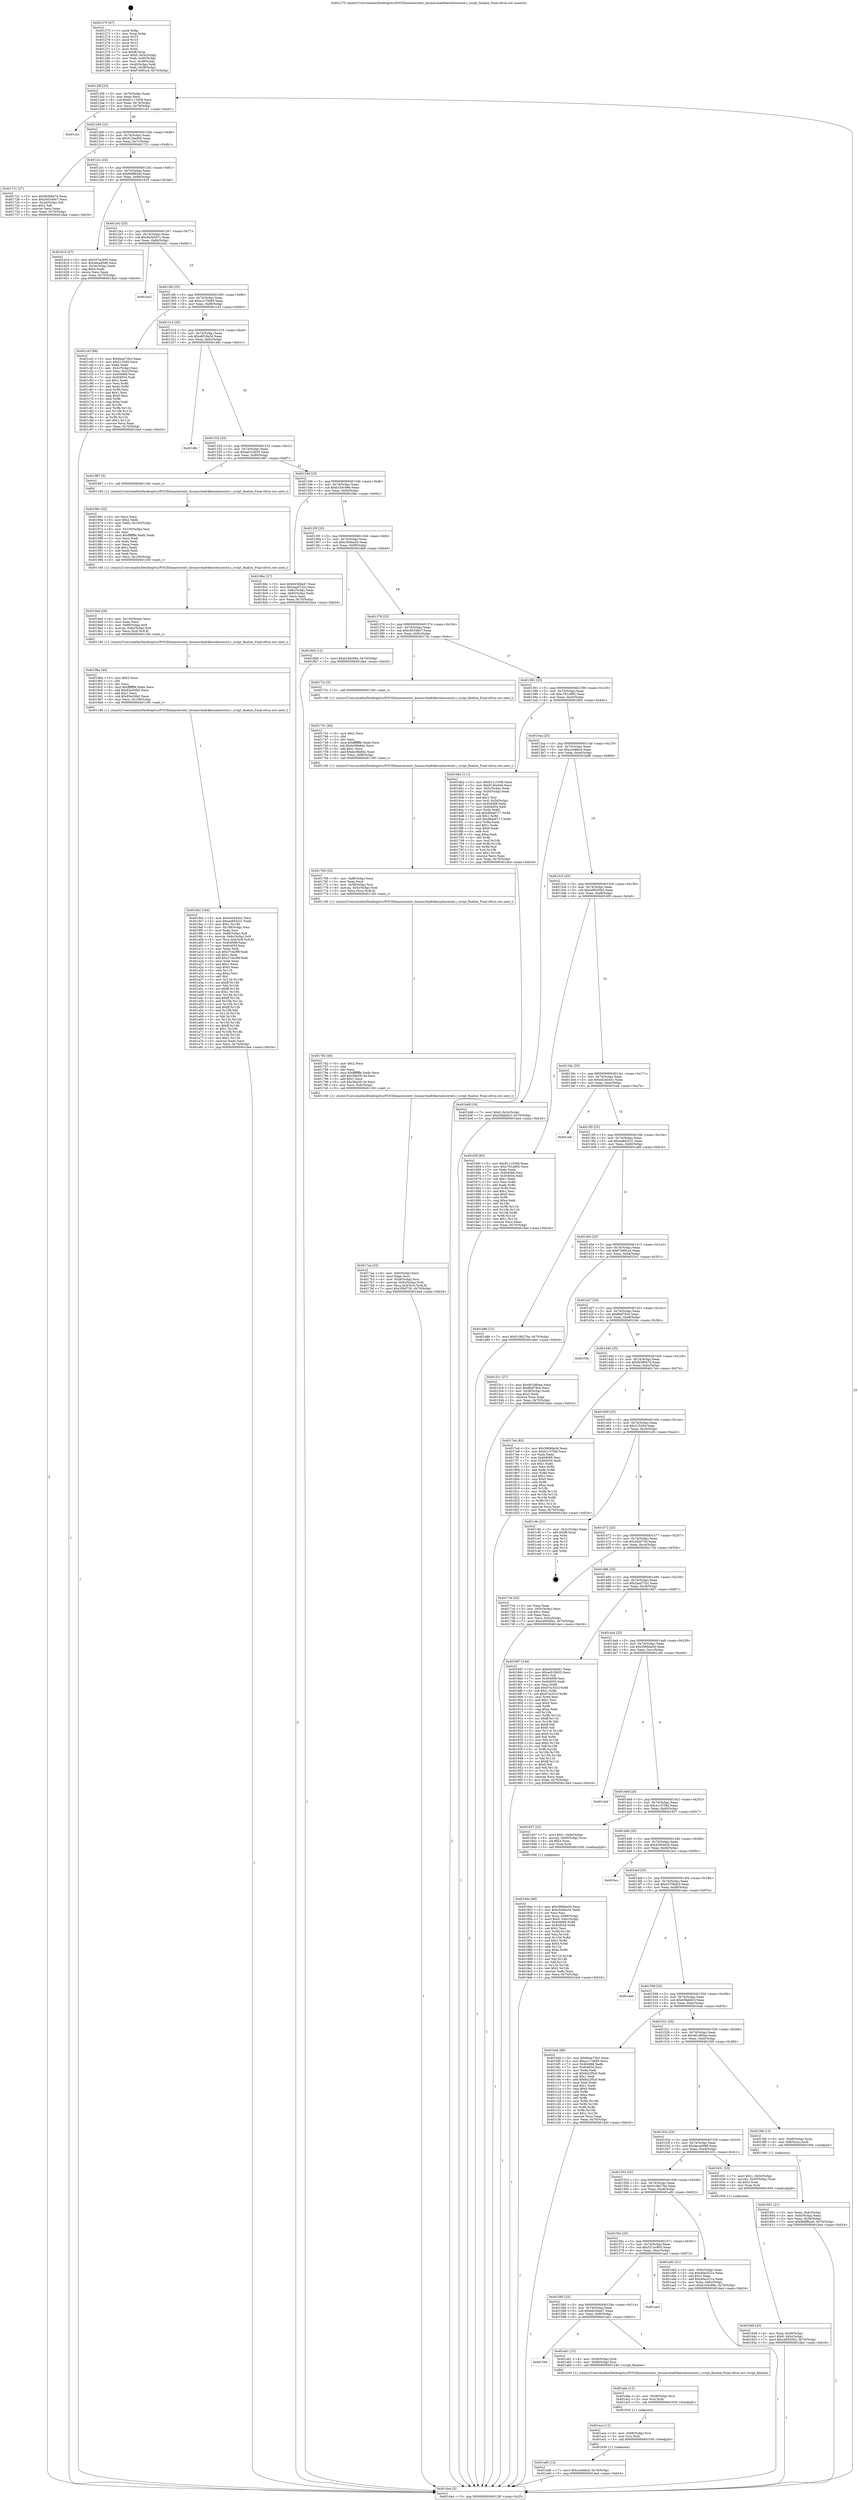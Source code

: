 digraph "0x401270" {
  label = "0x401270 (/mnt/c/Users/mathe/Desktop/tcc/POCII/binaries/extr_linuxarchia64kernelunwind.c_script_finalize_Final-ollvm.out::main(0))"
  labelloc = "t"
  node[shape=record]

  Entry [label="",width=0.3,height=0.3,shape=circle,fillcolor=black,style=filled]
  "0x40129f" [label="{
     0x40129f [23]\l
     | [instrs]\l
     &nbsp;&nbsp;0x40129f \<+3\>: mov -0x70(%rbp),%eax\l
     &nbsp;&nbsp;0x4012a2 \<+2\>: mov %eax,%ecx\l
     &nbsp;&nbsp;0x4012a4 \<+6\>: sub $0x81115308,%ecx\l
     &nbsp;&nbsp;0x4012aa \<+3\>: mov %eax,-0x74(%rbp)\l
     &nbsp;&nbsp;0x4012ad \<+3\>: mov %ecx,-0x78(%rbp)\l
     &nbsp;&nbsp;0x4012b0 \<+6\>: je 0000000000401cb1 \<main+0xa41\>\l
  }"]
  "0x401cb1" [label="{
     0x401cb1\l
  }", style=dashed]
  "0x4012b6" [label="{
     0x4012b6 [22]\l
     | [instrs]\l
     &nbsp;&nbsp;0x4012b6 \<+5\>: jmp 00000000004012bb \<main+0x4b\>\l
     &nbsp;&nbsp;0x4012bb \<+3\>: mov -0x74(%rbp),%eax\l
     &nbsp;&nbsp;0x4012be \<+5\>: sub $0x912be0e0,%eax\l
     &nbsp;&nbsp;0x4012c3 \<+3\>: mov %eax,-0x7c(%rbp)\l
     &nbsp;&nbsp;0x4012c6 \<+6\>: je 0000000000401721 \<main+0x4b1\>\l
  }"]
  Exit [label="",width=0.3,height=0.3,shape=circle,fillcolor=black,style=filled,peripheries=2]
  "0x401721" [label="{
     0x401721 [27]\l
     | [instrs]\l
     &nbsp;&nbsp;0x401721 \<+5\>: mov $0xfb39647d,%eax\l
     &nbsp;&nbsp;0x401726 \<+5\>: mov $0xc60346e7,%ecx\l
     &nbsp;&nbsp;0x40172b \<+3\>: mov -0x2d(%rbp),%dl\l
     &nbsp;&nbsp;0x40172e \<+3\>: test $0x1,%dl\l
     &nbsp;&nbsp;0x401731 \<+3\>: cmovne %ecx,%eax\l
     &nbsp;&nbsp;0x401734 \<+3\>: mov %eax,-0x70(%rbp)\l
     &nbsp;&nbsp;0x401737 \<+5\>: jmp 0000000000401da4 \<main+0xb34\>\l
  }"]
  "0x4012cc" [label="{
     0x4012cc [22]\l
     | [instrs]\l
     &nbsp;&nbsp;0x4012cc \<+5\>: jmp 00000000004012d1 \<main+0x61\>\l
     &nbsp;&nbsp;0x4012d1 \<+3\>: mov -0x74(%rbp),%eax\l
     &nbsp;&nbsp;0x4012d4 \<+5\>: sub $0x9b8f82a0,%eax\l
     &nbsp;&nbsp;0x4012d9 \<+3\>: mov %eax,-0x80(%rbp)\l
     &nbsp;&nbsp;0x4012dc \<+6\>: je 0000000000401616 \<main+0x3a6\>\l
  }"]
  "0x401ad6" [label="{
     0x401ad6 [12]\l
     | [instrs]\l
     &nbsp;&nbsp;0x401ad6 \<+7\>: movl $0xccd4facd,-0x70(%rbp)\l
     &nbsp;&nbsp;0x401add \<+5\>: jmp 0000000000401da4 \<main+0xb34\>\l
  }"]
  "0x401616" [label="{
     0x401616 [27]\l
     | [instrs]\l
     &nbsp;&nbsp;0x401616 \<+5\>: mov $0x557ac905,%eax\l
     &nbsp;&nbsp;0x40161b \<+5\>: mov $0x4eca4588,%ecx\l
     &nbsp;&nbsp;0x401620 \<+3\>: mov -0x34(%rbp),%edx\l
     &nbsp;&nbsp;0x401623 \<+3\>: cmp $0x0,%edx\l
     &nbsp;&nbsp;0x401626 \<+3\>: cmove %ecx,%eax\l
     &nbsp;&nbsp;0x401629 \<+3\>: mov %eax,-0x70(%rbp)\l
     &nbsp;&nbsp;0x40162c \<+5\>: jmp 0000000000401da4 \<main+0xb34\>\l
  }"]
  "0x4012e2" [label="{
     0x4012e2 [25]\l
     | [instrs]\l
     &nbsp;&nbsp;0x4012e2 \<+5\>: jmp 00000000004012e7 \<main+0x77\>\l
     &nbsp;&nbsp;0x4012e7 \<+3\>: mov -0x74(%rbp),%eax\l
     &nbsp;&nbsp;0x4012ea \<+5\>: sub $0x9e3d597c,%eax\l
     &nbsp;&nbsp;0x4012ef \<+6\>: mov %eax,-0x84(%rbp)\l
     &nbsp;&nbsp;0x4012f5 \<+6\>: je 0000000000401b41 \<main+0x8d1\>\l
  }"]
  "0x401aca" [label="{
     0x401aca [12]\l
     | [instrs]\l
     &nbsp;&nbsp;0x401aca \<+4\>: mov -0x68(%rbp),%rsi\l
     &nbsp;&nbsp;0x401ace \<+3\>: mov %rsi,%rdi\l
     &nbsp;&nbsp;0x401ad1 \<+5\>: call 0000000000401030 \<free@plt\>\l
     | [calls]\l
     &nbsp;&nbsp;0x401030 \{1\} (unknown)\l
  }"]
  "0x401b41" [label="{
     0x401b41\l
  }", style=dashed]
  "0x4012fb" [label="{
     0x4012fb [25]\l
     | [instrs]\l
     &nbsp;&nbsp;0x4012fb \<+5\>: jmp 0000000000401300 \<main+0x90\>\l
     &nbsp;&nbsp;0x401300 \<+3\>: mov -0x74(%rbp),%eax\l
     &nbsp;&nbsp;0x401303 \<+5\>: sub $0xa1c70b85,%eax\l
     &nbsp;&nbsp;0x401308 \<+6\>: mov %eax,-0x88(%rbp)\l
     &nbsp;&nbsp;0x40130e \<+6\>: je 0000000000401c43 \<main+0x9d3\>\l
  }"]
  "0x401abe" [label="{
     0x401abe [12]\l
     | [instrs]\l
     &nbsp;&nbsp;0x401abe \<+4\>: mov -0x58(%rbp),%rsi\l
     &nbsp;&nbsp;0x401ac2 \<+3\>: mov %rsi,%rdi\l
     &nbsp;&nbsp;0x401ac5 \<+5\>: call 0000000000401030 \<free@plt\>\l
     | [calls]\l
     &nbsp;&nbsp;0x401030 \{1\} (unknown)\l
  }"]
  "0x401c43" [label="{
     0x401c43 [89]\l
     | [instrs]\l
     &nbsp;&nbsp;0x401c43 \<+5\>: mov $0x6eee73b3,%eax\l
     &nbsp;&nbsp;0x401c48 \<+5\>: mov $0x21520d,%ecx\l
     &nbsp;&nbsp;0x401c4d \<+2\>: xor %edx,%edx\l
     &nbsp;&nbsp;0x401c4f \<+3\>: mov -0x3c(%rbp),%esi\l
     &nbsp;&nbsp;0x401c52 \<+3\>: mov %esi,-0x2c(%rbp)\l
     &nbsp;&nbsp;0x401c55 \<+7\>: mov 0x404068,%esi\l
     &nbsp;&nbsp;0x401c5c \<+7\>: mov 0x404054,%edi\l
     &nbsp;&nbsp;0x401c63 \<+3\>: sub $0x1,%edx\l
     &nbsp;&nbsp;0x401c66 \<+3\>: mov %esi,%r8d\l
     &nbsp;&nbsp;0x401c69 \<+3\>: add %edx,%r8d\l
     &nbsp;&nbsp;0x401c6c \<+4\>: imul %r8d,%esi\l
     &nbsp;&nbsp;0x401c70 \<+3\>: and $0x1,%esi\l
     &nbsp;&nbsp;0x401c73 \<+3\>: cmp $0x0,%esi\l
     &nbsp;&nbsp;0x401c76 \<+4\>: sete %r9b\l
     &nbsp;&nbsp;0x401c7a \<+3\>: cmp $0xa,%edi\l
     &nbsp;&nbsp;0x401c7d \<+4\>: setl %r10b\l
     &nbsp;&nbsp;0x401c81 \<+3\>: mov %r9b,%r11b\l
     &nbsp;&nbsp;0x401c84 \<+3\>: and %r10b,%r11b\l
     &nbsp;&nbsp;0x401c87 \<+3\>: xor %r10b,%r9b\l
     &nbsp;&nbsp;0x401c8a \<+3\>: or %r9b,%r11b\l
     &nbsp;&nbsp;0x401c8d \<+4\>: test $0x1,%r11b\l
     &nbsp;&nbsp;0x401c91 \<+3\>: cmovne %ecx,%eax\l
     &nbsp;&nbsp;0x401c94 \<+3\>: mov %eax,-0x70(%rbp)\l
     &nbsp;&nbsp;0x401c97 \<+5\>: jmp 0000000000401da4 \<main+0xb34\>\l
  }"]
  "0x401314" [label="{
     0x401314 [25]\l
     | [instrs]\l
     &nbsp;&nbsp;0x401314 \<+5\>: jmp 0000000000401319 \<main+0xa9\>\l
     &nbsp;&nbsp;0x401319 \<+3\>: mov -0x74(%rbp),%eax\l
     &nbsp;&nbsp;0x40131c \<+5\>: sub $0xa9f18a3d,%eax\l
     &nbsp;&nbsp;0x401321 \<+6\>: mov %eax,-0x8c(%rbp)\l
     &nbsp;&nbsp;0x401327 \<+6\>: je 0000000000401d8c \<main+0xb1c\>\l
  }"]
  "0x40159e" [label="{
     0x40159e\l
  }", style=dashed]
  "0x401d8c" [label="{
     0x401d8c\l
  }", style=dashed]
  "0x40132d" [label="{
     0x40132d [25]\l
     | [instrs]\l
     &nbsp;&nbsp;0x40132d \<+5\>: jmp 0000000000401332 \<main+0xc2\>\l
     &nbsp;&nbsp;0x401332 \<+3\>: mov -0x74(%rbp),%eax\l
     &nbsp;&nbsp;0x401335 \<+5\>: sub $0xae510b55,%eax\l
     &nbsp;&nbsp;0x40133a \<+6\>: mov %eax,-0x90(%rbp)\l
     &nbsp;&nbsp;0x401340 \<+6\>: je 0000000000401967 \<main+0x6f7\>\l
  }"]
  "0x401ab1" [label="{
     0x401ab1 [13]\l
     | [instrs]\l
     &nbsp;&nbsp;0x401ab1 \<+4\>: mov -0x58(%rbp),%rdi\l
     &nbsp;&nbsp;0x401ab5 \<+4\>: mov -0x68(%rbp),%rsi\l
     &nbsp;&nbsp;0x401ab9 \<+5\>: call 0000000000401240 \<script_finalize\>\l
     | [calls]\l
     &nbsp;&nbsp;0x401240 \{1\} (/mnt/c/Users/mathe/Desktop/tcc/POCII/binaries/extr_linuxarchia64kernelunwind.c_script_finalize_Final-ollvm.out::script_finalize)\l
  }"]
  "0x401967" [label="{
     0x401967 [5]\l
     | [instrs]\l
     &nbsp;&nbsp;0x401967 \<+5\>: call 0000000000401160 \<next_i\>\l
     | [calls]\l
     &nbsp;&nbsp;0x401160 \{1\} (/mnt/c/Users/mathe/Desktop/tcc/POCII/binaries/extr_linuxarchia64kernelunwind.c_script_finalize_Final-ollvm.out::next_i)\l
  }"]
  "0x401346" [label="{
     0x401346 [25]\l
     | [instrs]\l
     &nbsp;&nbsp;0x401346 \<+5\>: jmp 000000000040134b \<main+0xdb\>\l
     &nbsp;&nbsp;0x40134b \<+3\>: mov -0x74(%rbp),%eax\l
     &nbsp;&nbsp;0x40134e \<+5\>: sub $0xb1b4c99e,%eax\l
     &nbsp;&nbsp;0x401353 \<+6\>: mov %eax,-0x94(%rbp)\l
     &nbsp;&nbsp;0x401359 \<+6\>: je 00000000004018bc \<main+0x64c\>\l
  }"]
  "0x401585" [label="{
     0x401585 [25]\l
     | [instrs]\l
     &nbsp;&nbsp;0x401585 \<+5\>: jmp 000000000040158a \<main+0x31a\>\l
     &nbsp;&nbsp;0x40158a \<+3\>: mov -0x74(%rbp),%eax\l
     &nbsp;&nbsp;0x40158d \<+5\>: sub $0x6d30da47,%eax\l
     &nbsp;&nbsp;0x401592 \<+6\>: mov %eax,-0xf0(%rbp)\l
     &nbsp;&nbsp;0x401598 \<+6\>: je 0000000000401ab1 \<main+0x841\>\l
  }"]
  "0x4018bc" [label="{
     0x4018bc [27]\l
     | [instrs]\l
     &nbsp;&nbsp;0x4018bc \<+5\>: mov $0x6d30da47,%eax\l
     &nbsp;&nbsp;0x4018c1 \<+5\>: mov $0x2aad732c,%ecx\l
     &nbsp;&nbsp;0x4018c6 \<+3\>: mov -0x6c(%rbp),%edx\l
     &nbsp;&nbsp;0x4018c9 \<+3\>: cmp -0x60(%rbp),%edx\l
     &nbsp;&nbsp;0x4018cc \<+3\>: cmovl %ecx,%eax\l
     &nbsp;&nbsp;0x4018cf \<+3\>: mov %eax,-0x70(%rbp)\l
     &nbsp;&nbsp;0x4018d2 \<+5\>: jmp 0000000000401da4 \<main+0xb34\>\l
  }"]
  "0x40135f" [label="{
     0x40135f [25]\l
     | [instrs]\l
     &nbsp;&nbsp;0x40135f \<+5\>: jmp 0000000000401364 \<main+0xf4\>\l
     &nbsp;&nbsp;0x401364 \<+3\>: mov -0x74(%rbp),%eax\l
     &nbsp;&nbsp;0x401367 \<+5\>: sub $0xc50dea34,%eax\l
     &nbsp;&nbsp;0x40136c \<+6\>: mov %eax,-0x98(%rbp)\l
     &nbsp;&nbsp;0x401372 \<+6\>: je 00000000004018b0 \<main+0x640\>\l
  }"]
  "0x401ae2" [label="{
     0x401ae2\l
  }", style=dashed]
  "0x4018b0" [label="{
     0x4018b0 [12]\l
     | [instrs]\l
     &nbsp;&nbsp;0x4018b0 \<+7\>: movl $0xb1b4c99e,-0x70(%rbp)\l
     &nbsp;&nbsp;0x4018b7 \<+5\>: jmp 0000000000401da4 \<main+0xb34\>\l
  }"]
  "0x401378" [label="{
     0x401378 [25]\l
     | [instrs]\l
     &nbsp;&nbsp;0x401378 \<+5\>: jmp 000000000040137d \<main+0x10d\>\l
     &nbsp;&nbsp;0x40137d \<+3\>: mov -0x74(%rbp),%eax\l
     &nbsp;&nbsp;0x401380 \<+5\>: sub $0xc60346e7,%eax\l
     &nbsp;&nbsp;0x401385 \<+6\>: mov %eax,-0x9c(%rbp)\l
     &nbsp;&nbsp;0x40138b \<+6\>: je 000000000040173c \<main+0x4cc\>\l
  }"]
  "0x40156c" [label="{
     0x40156c [25]\l
     | [instrs]\l
     &nbsp;&nbsp;0x40156c \<+5\>: jmp 0000000000401571 \<main+0x301\>\l
     &nbsp;&nbsp;0x401571 \<+3\>: mov -0x74(%rbp),%eax\l
     &nbsp;&nbsp;0x401574 \<+5\>: sub $0x557ac905,%eax\l
     &nbsp;&nbsp;0x401579 \<+6\>: mov %eax,-0xec(%rbp)\l
     &nbsp;&nbsp;0x40157f \<+6\>: je 0000000000401ae2 \<main+0x872\>\l
  }"]
  "0x40173c" [label="{
     0x40173c [5]\l
     | [instrs]\l
     &nbsp;&nbsp;0x40173c \<+5\>: call 0000000000401160 \<next_i\>\l
     | [calls]\l
     &nbsp;&nbsp;0x401160 \{1\} (/mnt/c/Users/mathe/Desktop/tcc/POCII/binaries/extr_linuxarchia64kernelunwind.c_script_finalize_Final-ollvm.out::next_i)\l
  }"]
  "0x401391" [label="{
     0x401391 [25]\l
     | [instrs]\l
     &nbsp;&nbsp;0x401391 \<+5\>: jmp 0000000000401396 \<main+0x126\>\l
     &nbsp;&nbsp;0x401396 \<+3\>: mov -0x74(%rbp),%eax\l
     &nbsp;&nbsp;0x401399 \<+5\>: sub $0xc761a892,%eax\l
     &nbsp;&nbsp;0x40139e \<+6\>: mov %eax,-0xa0(%rbp)\l
     &nbsp;&nbsp;0x4013a4 \<+6\>: je 00000000004016b2 \<main+0x442\>\l
  }"]
  "0x401a92" [label="{
     0x401a92 [31]\l
     | [instrs]\l
     &nbsp;&nbsp;0x401a92 \<+3\>: mov -0x6c(%rbp),%eax\l
     &nbsp;&nbsp;0x401a95 \<+5\>: sub $0x40ac521e,%eax\l
     &nbsp;&nbsp;0x401a9a \<+3\>: add $0x1,%eax\l
     &nbsp;&nbsp;0x401a9d \<+5\>: add $0x40ac521e,%eax\l
     &nbsp;&nbsp;0x401aa2 \<+3\>: mov %eax,-0x6c(%rbp)\l
     &nbsp;&nbsp;0x401aa5 \<+7\>: movl $0xb1b4c99e,-0x70(%rbp)\l
     &nbsp;&nbsp;0x401aac \<+5\>: jmp 0000000000401da4 \<main+0xb34\>\l
  }"]
  "0x4016b2" [label="{
     0x4016b2 [111]\l
     | [instrs]\l
     &nbsp;&nbsp;0x4016b2 \<+5\>: mov $0x81115308,%eax\l
     &nbsp;&nbsp;0x4016b7 \<+5\>: mov $0x912be0e0,%ecx\l
     &nbsp;&nbsp;0x4016bc \<+3\>: mov -0x5c(%rbp),%edx\l
     &nbsp;&nbsp;0x4016bf \<+3\>: cmp -0x50(%rbp),%edx\l
     &nbsp;&nbsp;0x4016c2 \<+4\>: setl %sil\l
     &nbsp;&nbsp;0x4016c6 \<+4\>: and $0x1,%sil\l
     &nbsp;&nbsp;0x4016ca \<+4\>: mov %sil,-0x2d(%rbp)\l
     &nbsp;&nbsp;0x4016ce \<+7\>: mov 0x404068,%edx\l
     &nbsp;&nbsp;0x4016d5 \<+7\>: mov 0x404054,%edi\l
     &nbsp;&nbsp;0x4016dc \<+3\>: mov %edx,%r8d\l
     &nbsp;&nbsp;0x4016df \<+7\>: sub $0xd84e6717,%r8d\l
     &nbsp;&nbsp;0x4016e6 \<+4\>: sub $0x1,%r8d\l
     &nbsp;&nbsp;0x4016ea \<+7\>: add $0xd84e6717,%r8d\l
     &nbsp;&nbsp;0x4016f1 \<+4\>: imul %r8d,%edx\l
     &nbsp;&nbsp;0x4016f5 \<+3\>: and $0x1,%edx\l
     &nbsp;&nbsp;0x4016f8 \<+3\>: cmp $0x0,%edx\l
     &nbsp;&nbsp;0x4016fb \<+4\>: sete %sil\l
     &nbsp;&nbsp;0x4016ff \<+3\>: cmp $0xa,%edi\l
     &nbsp;&nbsp;0x401702 \<+4\>: setl %r9b\l
     &nbsp;&nbsp;0x401706 \<+3\>: mov %sil,%r10b\l
     &nbsp;&nbsp;0x401709 \<+3\>: and %r9b,%r10b\l
     &nbsp;&nbsp;0x40170c \<+3\>: xor %r9b,%sil\l
     &nbsp;&nbsp;0x40170f \<+3\>: or %sil,%r10b\l
     &nbsp;&nbsp;0x401712 \<+4\>: test $0x1,%r10b\l
     &nbsp;&nbsp;0x401716 \<+3\>: cmovne %ecx,%eax\l
     &nbsp;&nbsp;0x401719 \<+3\>: mov %eax,-0x70(%rbp)\l
     &nbsp;&nbsp;0x40171c \<+5\>: jmp 0000000000401da4 \<main+0xb34\>\l
  }"]
  "0x4013aa" [label="{
     0x4013aa [25]\l
     | [instrs]\l
     &nbsp;&nbsp;0x4013aa \<+5\>: jmp 00000000004013af \<main+0x13f\>\l
     &nbsp;&nbsp;0x4013af \<+3\>: mov -0x74(%rbp),%eax\l
     &nbsp;&nbsp;0x4013b2 \<+5\>: sub $0xccd4facd,%eax\l
     &nbsp;&nbsp;0x4013b7 \<+6\>: mov %eax,-0xa4(%rbp)\l
     &nbsp;&nbsp;0x4013bd \<+6\>: je 0000000000401bd8 \<main+0x968\>\l
  }"]
  "0x4019e2" [label="{
     0x4019e2 [164]\l
     | [instrs]\l
     &nbsp;&nbsp;0x4019e2 \<+5\>: mov $0xe4244441,%ecx\l
     &nbsp;&nbsp;0x4019e7 \<+5\>: mov $0xee843231,%edx\l
     &nbsp;&nbsp;0x4019ec \<+3\>: mov $0x1,%r10b\l
     &nbsp;&nbsp;0x4019ef \<+6\>: mov -0x108(%rbp),%esi\l
     &nbsp;&nbsp;0x4019f5 \<+3\>: imul %eax,%esi\l
     &nbsp;&nbsp;0x4019f8 \<+4\>: mov -0x68(%rbp),%r8\l
     &nbsp;&nbsp;0x4019fc \<+4\>: movslq -0x6c(%rbp),%r9\l
     &nbsp;&nbsp;0x401a00 \<+5\>: mov %esi,0x4(%r8,%r9,8)\l
     &nbsp;&nbsp;0x401a05 \<+7\>: mov 0x404068,%eax\l
     &nbsp;&nbsp;0x401a0c \<+7\>: mov 0x404054,%esi\l
     &nbsp;&nbsp;0x401a13 \<+2\>: mov %eax,%edi\l
     &nbsp;&nbsp;0x401a15 \<+6\>: sub $0x37cbcf9f,%edi\l
     &nbsp;&nbsp;0x401a1b \<+3\>: sub $0x1,%edi\l
     &nbsp;&nbsp;0x401a1e \<+6\>: add $0x37cbcf9f,%edi\l
     &nbsp;&nbsp;0x401a24 \<+3\>: imul %edi,%eax\l
     &nbsp;&nbsp;0x401a27 \<+3\>: and $0x1,%eax\l
     &nbsp;&nbsp;0x401a2a \<+3\>: cmp $0x0,%eax\l
     &nbsp;&nbsp;0x401a2d \<+4\>: sete %r11b\l
     &nbsp;&nbsp;0x401a31 \<+3\>: cmp $0xa,%esi\l
     &nbsp;&nbsp;0x401a34 \<+3\>: setl %bl\l
     &nbsp;&nbsp;0x401a37 \<+3\>: mov %r11b,%r14b\l
     &nbsp;&nbsp;0x401a3a \<+4\>: xor $0xff,%r14b\l
     &nbsp;&nbsp;0x401a3e \<+3\>: mov %bl,%r15b\l
     &nbsp;&nbsp;0x401a41 \<+4\>: xor $0xff,%r15b\l
     &nbsp;&nbsp;0x401a45 \<+4\>: xor $0x1,%r10b\l
     &nbsp;&nbsp;0x401a49 \<+3\>: mov %r14b,%r12b\l
     &nbsp;&nbsp;0x401a4c \<+4\>: and $0xff,%r12b\l
     &nbsp;&nbsp;0x401a50 \<+3\>: and %r10b,%r11b\l
     &nbsp;&nbsp;0x401a53 \<+3\>: mov %r15b,%r13b\l
     &nbsp;&nbsp;0x401a56 \<+4\>: and $0xff,%r13b\l
     &nbsp;&nbsp;0x401a5a \<+3\>: and %r10b,%bl\l
     &nbsp;&nbsp;0x401a5d \<+3\>: or %r11b,%r12b\l
     &nbsp;&nbsp;0x401a60 \<+3\>: or %bl,%r13b\l
     &nbsp;&nbsp;0x401a63 \<+3\>: xor %r13b,%r12b\l
     &nbsp;&nbsp;0x401a66 \<+3\>: or %r15b,%r14b\l
     &nbsp;&nbsp;0x401a69 \<+4\>: xor $0xff,%r14b\l
     &nbsp;&nbsp;0x401a6d \<+4\>: or $0x1,%r10b\l
     &nbsp;&nbsp;0x401a71 \<+3\>: and %r10b,%r14b\l
     &nbsp;&nbsp;0x401a74 \<+3\>: or %r14b,%r12b\l
     &nbsp;&nbsp;0x401a77 \<+4\>: test $0x1,%r12b\l
     &nbsp;&nbsp;0x401a7b \<+3\>: cmovne %edx,%ecx\l
     &nbsp;&nbsp;0x401a7e \<+3\>: mov %ecx,-0x70(%rbp)\l
     &nbsp;&nbsp;0x401a81 \<+5\>: jmp 0000000000401da4 \<main+0xb34\>\l
  }"]
  "0x401bd8" [label="{
     0x401bd8 [19]\l
     | [instrs]\l
     &nbsp;&nbsp;0x401bd8 \<+7\>: movl $0x0,-0x3c(%rbp)\l
     &nbsp;&nbsp;0x401bdf \<+7\>: movl $0x45fab923,-0x70(%rbp)\l
     &nbsp;&nbsp;0x401be6 \<+5\>: jmp 0000000000401da4 \<main+0xb34\>\l
  }"]
  "0x4013c3" [label="{
     0x4013c3 [25]\l
     | [instrs]\l
     &nbsp;&nbsp;0x4013c3 \<+5\>: jmp 00000000004013c8 \<main+0x158\>\l
     &nbsp;&nbsp;0x4013c8 \<+3\>: mov -0x74(%rbp),%eax\l
     &nbsp;&nbsp;0x4013cb \<+5\>: sub $0xcd9545b2,%eax\l
     &nbsp;&nbsp;0x4013d0 \<+6\>: mov %eax,-0xa8(%rbp)\l
     &nbsp;&nbsp;0x4013d6 \<+6\>: je 000000000040165f \<main+0x3ef\>\l
  }"]
  "0x4019ba" [label="{
     0x4019ba [40]\l
     | [instrs]\l
     &nbsp;&nbsp;0x4019ba \<+5\>: mov $0x2,%ecx\l
     &nbsp;&nbsp;0x4019bf \<+1\>: cltd\l
     &nbsp;&nbsp;0x4019c0 \<+2\>: idiv %ecx\l
     &nbsp;&nbsp;0x4019c2 \<+6\>: imul $0xfffffffe,%edx,%ecx\l
     &nbsp;&nbsp;0x4019c8 \<+6\>: add $0x83e20fa5,%ecx\l
     &nbsp;&nbsp;0x4019ce \<+3\>: add $0x1,%ecx\l
     &nbsp;&nbsp;0x4019d1 \<+6\>: sub $0x83e20fa5,%ecx\l
     &nbsp;&nbsp;0x4019d7 \<+6\>: mov %ecx,-0x108(%rbp)\l
     &nbsp;&nbsp;0x4019dd \<+5\>: call 0000000000401160 \<next_i\>\l
     | [calls]\l
     &nbsp;&nbsp;0x401160 \{1\} (/mnt/c/Users/mathe/Desktop/tcc/POCII/binaries/extr_linuxarchia64kernelunwind.c_script_finalize_Final-ollvm.out::next_i)\l
  }"]
  "0x40165f" [label="{
     0x40165f [83]\l
     | [instrs]\l
     &nbsp;&nbsp;0x40165f \<+5\>: mov $0x81115308,%eax\l
     &nbsp;&nbsp;0x401664 \<+5\>: mov $0xc761a892,%ecx\l
     &nbsp;&nbsp;0x401669 \<+2\>: xor %edx,%edx\l
     &nbsp;&nbsp;0x40166b \<+7\>: mov 0x404068,%esi\l
     &nbsp;&nbsp;0x401672 \<+7\>: mov 0x404054,%edi\l
     &nbsp;&nbsp;0x401679 \<+3\>: sub $0x1,%edx\l
     &nbsp;&nbsp;0x40167c \<+3\>: mov %esi,%r8d\l
     &nbsp;&nbsp;0x40167f \<+3\>: add %edx,%r8d\l
     &nbsp;&nbsp;0x401682 \<+4\>: imul %r8d,%esi\l
     &nbsp;&nbsp;0x401686 \<+3\>: and $0x1,%esi\l
     &nbsp;&nbsp;0x401689 \<+3\>: cmp $0x0,%esi\l
     &nbsp;&nbsp;0x40168c \<+4\>: sete %r9b\l
     &nbsp;&nbsp;0x401690 \<+3\>: cmp $0xa,%edi\l
     &nbsp;&nbsp;0x401693 \<+4\>: setl %r10b\l
     &nbsp;&nbsp;0x401697 \<+3\>: mov %r9b,%r11b\l
     &nbsp;&nbsp;0x40169a \<+3\>: and %r10b,%r11b\l
     &nbsp;&nbsp;0x40169d \<+3\>: xor %r10b,%r9b\l
     &nbsp;&nbsp;0x4016a0 \<+3\>: or %r9b,%r11b\l
     &nbsp;&nbsp;0x4016a3 \<+4\>: test $0x1,%r11b\l
     &nbsp;&nbsp;0x4016a7 \<+3\>: cmovne %ecx,%eax\l
     &nbsp;&nbsp;0x4016aa \<+3\>: mov %eax,-0x70(%rbp)\l
     &nbsp;&nbsp;0x4016ad \<+5\>: jmp 0000000000401da4 \<main+0xb34\>\l
  }"]
  "0x4013dc" [label="{
     0x4013dc [25]\l
     | [instrs]\l
     &nbsp;&nbsp;0x4013dc \<+5\>: jmp 00000000004013e1 \<main+0x171\>\l
     &nbsp;&nbsp;0x4013e1 \<+3\>: mov -0x74(%rbp),%eax\l
     &nbsp;&nbsp;0x4013e4 \<+5\>: sub $0xe4244441,%eax\l
     &nbsp;&nbsp;0x4013e9 \<+6\>: mov %eax,-0xac(%rbp)\l
     &nbsp;&nbsp;0x4013ef \<+6\>: je 0000000000401ceb \<main+0xa7b\>\l
  }"]
  "0x4019a0" [label="{
     0x4019a0 [26]\l
     | [instrs]\l
     &nbsp;&nbsp;0x4019a0 \<+6\>: mov -0x104(%rbp),%ecx\l
     &nbsp;&nbsp;0x4019a6 \<+3\>: imul %eax,%ecx\l
     &nbsp;&nbsp;0x4019a9 \<+4\>: mov -0x68(%rbp),%r8\l
     &nbsp;&nbsp;0x4019ad \<+4\>: movslq -0x6c(%rbp),%r9\l
     &nbsp;&nbsp;0x4019b1 \<+4\>: mov %ecx,(%r8,%r9,8)\l
     &nbsp;&nbsp;0x4019b5 \<+5\>: call 0000000000401160 \<next_i\>\l
     | [calls]\l
     &nbsp;&nbsp;0x401160 \{1\} (/mnt/c/Users/mathe/Desktop/tcc/POCII/binaries/extr_linuxarchia64kernelunwind.c_script_finalize_Final-ollvm.out::next_i)\l
  }"]
  "0x401ceb" [label="{
     0x401ceb\l
  }", style=dashed]
  "0x4013f5" [label="{
     0x4013f5 [25]\l
     | [instrs]\l
     &nbsp;&nbsp;0x4013f5 \<+5\>: jmp 00000000004013fa \<main+0x18a\>\l
     &nbsp;&nbsp;0x4013fa \<+3\>: mov -0x74(%rbp),%eax\l
     &nbsp;&nbsp;0x4013fd \<+5\>: sub $0xee843231,%eax\l
     &nbsp;&nbsp;0x401402 \<+6\>: mov %eax,-0xb0(%rbp)\l
     &nbsp;&nbsp;0x401408 \<+6\>: je 0000000000401a86 \<main+0x816\>\l
  }"]
  "0x40196c" [label="{
     0x40196c [52]\l
     | [instrs]\l
     &nbsp;&nbsp;0x40196c \<+2\>: xor %ecx,%ecx\l
     &nbsp;&nbsp;0x40196e \<+5\>: mov $0x2,%edx\l
     &nbsp;&nbsp;0x401973 \<+6\>: mov %edx,-0x100(%rbp)\l
     &nbsp;&nbsp;0x401979 \<+1\>: cltd\l
     &nbsp;&nbsp;0x40197a \<+6\>: mov -0x100(%rbp),%esi\l
     &nbsp;&nbsp;0x401980 \<+2\>: idiv %esi\l
     &nbsp;&nbsp;0x401982 \<+6\>: imul $0xfffffffe,%edx,%edx\l
     &nbsp;&nbsp;0x401988 \<+2\>: mov %ecx,%edi\l
     &nbsp;&nbsp;0x40198a \<+2\>: sub %edx,%edi\l
     &nbsp;&nbsp;0x40198c \<+2\>: mov %ecx,%edx\l
     &nbsp;&nbsp;0x40198e \<+3\>: sub $0x1,%edx\l
     &nbsp;&nbsp;0x401991 \<+2\>: add %edx,%edi\l
     &nbsp;&nbsp;0x401993 \<+2\>: sub %edi,%ecx\l
     &nbsp;&nbsp;0x401995 \<+6\>: mov %ecx,-0x104(%rbp)\l
     &nbsp;&nbsp;0x40199b \<+5\>: call 0000000000401160 \<next_i\>\l
     | [calls]\l
     &nbsp;&nbsp;0x401160 \{1\} (/mnt/c/Users/mathe/Desktop/tcc/POCII/binaries/extr_linuxarchia64kernelunwind.c_script_finalize_Final-ollvm.out::next_i)\l
  }"]
  "0x401a86" [label="{
     0x401a86 [12]\l
     | [instrs]\l
     &nbsp;&nbsp;0x401a86 \<+7\>: movl $0x519b276e,-0x70(%rbp)\l
     &nbsp;&nbsp;0x401a8d \<+5\>: jmp 0000000000401da4 \<main+0xb34\>\l
  }"]
  "0x40140e" [label="{
     0x40140e [25]\l
     | [instrs]\l
     &nbsp;&nbsp;0x40140e \<+5\>: jmp 0000000000401413 \<main+0x1a3\>\l
     &nbsp;&nbsp;0x401413 \<+3\>: mov -0x74(%rbp),%eax\l
     &nbsp;&nbsp;0x401416 \<+5\>: sub $0xf7e991a4,%eax\l
     &nbsp;&nbsp;0x40141b \<+6\>: mov %eax,-0xb4(%rbp)\l
     &nbsp;&nbsp;0x401421 \<+6\>: je 00000000004015c1 \<main+0x351\>\l
  }"]
  "0x40184e" [label="{
     0x40184e [98]\l
     | [instrs]\l
     &nbsp;&nbsp;0x40184e \<+5\>: mov $0x3968da3d,%ecx\l
     &nbsp;&nbsp;0x401853 \<+5\>: mov $0xc50dea34,%edx\l
     &nbsp;&nbsp;0x401858 \<+2\>: xor %esi,%esi\l
     &nbsp;&nbsp;0x40185a \<+4\>: mov %rax,-0x68(%rbp)\l
     &nbsp;&nbsp;0x40185e \<+7\>: movl $0x0,-0x6c(%rbp)\l
     &nbsp;&nbsp;0x401865 \<+8\>: mov 0x404068,%r8d\l
     &nbsp;&nbsp;0x40186d \<+8\>: mov 0x404054,%r9d\l
     &nbsp;&nbsp;0x401875 \<+3\>: sub $0x1,%esi\l
     &nbsp;&nbsp;0x401878 \<+3\>: mov %r8d,%r10d\l
     &nbsp;&nbsp;0x40187b \<+3\>: add %esi,%r10d\l
     &nbsp;&nbsp;0x40187e \<+4\>: imul %r10d,%r8d\l
     &nbsp;&nbsp;0x401882 \<+4\>: and $0x1,%r8d\l
     &nbsp;&nbsp;0x401886 \<+4\>: cmp $0x0,%r8d\l
     &nbsp;&nbsp;0x40188a \<+4\>: sete %r11b\l
     &nbsp;&nbsp;0x40188e \<+4\>: cmp $0xa,%r9d\l
     &nbsp;&nbsp;0x401892 \<+3\>: setl %bl\l
     &nbsp;&nbsp;0x401895 \<+3\>: mov %r11b,%r14b\l
     &nbsp;&nbsp;0x401898 \<+3\>: and %bl,%r14b\l
     &nbsp;&nbsp;0x40189b \<+3\>: xor %bl,%r11b\l
     &nbsp;&nbsp;0x40189e \<+3\>: or %r11b,%r14b\l
     &nbsp;&nbsp;0x4018a1 \<+4\>: test $0x1,%r14b\l
     &nbsp;&nbsp;0x4018a5 \<+3\>: cmovne %edx,%ecx\l
     &nbsp;&nbsp;0x4018a8 \<+3\>: mov %ecx,-0x70(%rbp)\l
     &nbsp;&nbsp;0x4018ab \<+5\>: jmp 0000000000401da4 \<main+0xb34\>\l
  }"]
  "0x4015c1" [label="{
     0x4015c1 [27]\l
     | [instrs]\l
     &nbsp;&nbsp;0x4015c1 \<+5\>: mov $0x461d60ae,%eax\l
     &nbsp;&nbsp;0x4015c6 \<+5\>: mov $0xf8af78c4,%ecx\l
     &nbsp;&nbsp;0x4015cb \<+3\>: mov -0x38(%rbp),%edx\l
     &nbsp;&nbsp;0x4015ce \<+3\>: cmp $0x2,%edx\l
     &nbsp;&nbsp;0x4015d1 \<+3\>: cmovne %ecx,%eax\l
     &nbsp;&nbsp;0x4015d4 \<+3\>: mov %eax,-0x70(%rbp)\l
     &nbsp;&nbsp;0x4015d7 \<+5\>: jmp 0000000000401da4 \<main+0xb34\>\l
  }"]
  "0x401427" [label="{
     0x401427 [25]\l
     | [instrs]\l
     &nbsp;&nbsp;0x401427 \<+5\>: jmp 000000000040142c \<main+0x1bc\>\l
     &nbsp;&nbsp;0x40142c \<+3\>: mov -0x74(%rbp),%eax\l
     &nbsp;&nbsp;0x40142f \<+5\>: sub $0xf8af78c4,%eax\l
     &nbsp;&nbsp;0x401434 \<+6\>: mov %eax,-0xb8(%rbp)\l
     &nbsp;&nbsp;0x40143a \<+6\>: je 00000000004015dc \<main+0x36c\>\l
  }"]
  "0x401da4" [label="{
     0x401da4 [5]\l
     | [instrs]\l
     &nbsp;&nbsp;0x401da4 \<+5\>: jmp 000000000040129f \<main+0x2f\>\l
  }"]
  "0x401270" [label="{
     0x401270 [47]\l
     | [instrs]\l
     &nbsp;&nbsp;0x401270 \<+1\>: push %rbp\l
     &nbsp;&nbsp;0x401271 \<+3\>: mov %rsp,%rbp\l
     &nbsp;&nbsp;0x401274 \<+2\>: push %r15\l
     &nbsp;&nbsp;0x401276 \<+2\>: push %r14\l
     &nbsp;&nbsp;0x401278 \<+2\>: push %r13\l
     &nbsp;&nbsp;0x40127a \<+2\>: push %r12\l
     &nbsp;&nbsp;0x40127c \<+1\>: push %rbx\l
     &nbsp;&nbsp;0x40127d \<+7\>: sub $0xf8,%rsp\l
     &nbsp;&nbsp;0x401284 \<+7\>: movl $0x0,-0x3c(%rbp)\l
     &nbsp;&nbsp;0x40128b \<+3\>: mov %edi,-0x40(%rbp)\l
     &nbsp;&nbsp;0x40128e \<+4\>: mov %rsi,-0x48(%rbp)\l
     &nbsp;&nbsp;0x401292 \<+3\>: mov -0x40(%rbp),%edi\l
     &nbsp;&nbsp;0x401295 \<+3\>: mov %edi,-0x38(%rbp)\l
     &nbsp;&nbsp;0x401298 \<+7\>: movl $0xf7e991a4,-0x70(%rbp)\l
  }"]
  "0x4017aa" [label="{
     0x4017aa [33]\l
     | [instrs]\l
     &nbsp;&nbsp;0x4017aa \<+6\>: mov -0xfc(%rbp),%ecx\l
     &nbsp;&nbsp;0x4017b0 \<+3\>: imul %eax,%ecx\l
     &nbsp;&nbsp;0x4017b3 \<+4\>: mov -0x58(%rbp),%rsi\l
     &nbsp;&nbsp;0x4017b7 \<+4\>: movslq -0x5c(%rbp),%rdi\l
     &nbsp;&nbsp;0x4017bb \<+4\>: mov %ecx,0x4(%rsi,%rdi,8)\l
     &nbsp;&nbsp;0x4017bf \<+7\>: movl $0x35b0730,-0x70(%rbp)\l
     &nbsp;&nbsp;0x4017c6 \<+5\>: jmp 0000000000401da4 \<main+0xb34\>\l
  }"]
  "0x4015dc" [label="{
     0x4015dc\l
  }", style=dashed]
  "0x401440" [label="{
     0x401440 [25]\l
     | [instrs]\l
     &nbsp;&nbsp;0x401440 \<+5\>: jmp 0000000000401445 \<main+0x1d5\>\l
     &nbsp;&nbsp;0x401445 \<+3\>: mov -0x74(%rbp),%eax\l
     &nbsp;&nbsp;0x401448 \<+5\>: sub $0xfb39647d,%eax\l
     &nbsp;&nbsp;0x40144d \<+6\>: mov %eax,-0xbc(%rbp)\l
     &nbsp;&nbsp;0x401453 \<+6\>: je 00000000004017e4 \<main+0x574\>\l
  }"]
  "0x401782" [label="{
     0x401782 [40]\l
     | [instrs]\l
     &nbsp;&nbsp;0x401782 \<+5\>: mov $0x2,%ecx\l
     &nbsp;&nbsp;0x401787 \<+1\>: cltd\l
     &nbsp;&nbsp;0x401788 \<+2\>: idiv %ecx\l
     &nbsp;&nbsp;0x40178a \<+6\>: imul $0xfffffffe,%edx,%ecx\l
     &nbsp;&nbsp;0x401790 \<+6\>: add $0x38a2913d,%ecx\l
     &nbsp;&nbsp;0x401796 \<+3\>: add $0x1,%ecx\l
     &nbsp;&nbsp;0x401799 \<+6\>: sub $0x38a2913d,%ecx\l
     &nbsp;&nbsp;0x40179f \<+6\>: mov %ecx,-0xfc(%rbp)\l
     &nbsp;&nbsp;0x4017a5 \<+5\>: call 0000000000401160 \<next_i\>\l
     | [calls]\l
     &nbsp;&nbsp;0x401160 \{1\} (/mnt/c/Users/mathe/Desktop/tcc/POCII/binaries/extr_linuxarchia64kernelunwind.c_script_finalize_Final-ollvm.out::next_i)\l
  }"]
  "0x4017e4" [label="{
     0x4017e4 [83]\l
     | [instrs]\l
     &nbsp;&nbsp;0x4017e4 \<+5\>: mov $0x3968da3d,%eax\l
     &nbsp;&nbsp;0x4017e9 \<+5\>: mov $0x41c37f4d,%ecx\l
     &nbsp;&nbsp;0x4017ee \<+2\>: xor %edx,%edx\l
     &nbsp;&nbsp;0x4017f0 \<+7\>: mov 0x404068,%esi\l
     &nbsp;&nbsp;0x4017f7 \<+7\>: mov 0x404054,%edi\l
     &nbsp;&nbsp;0x4017fe \<+3\>: sub $0x1,%edx\l
     &nbsp;&nbsp;0x401801 \<+3\>: mov %esi,%r8d\l
     &nbsp;&nbsp;0x401804 \<+3\>: add %edx,%r8d\l
     &nbsp;&nbsp;0x401807 \<+4\>: imul %r8d,%esi\l
     &nbsp;&nbsp;0x40180b \<+3\>: and $0x1,%esi\l
     &nbsp;&nbsp;0x40180e \<+3\>: cmp $0x0,%esi\l
     &nbsp;&nbsp;0x401811 \<+4\>: sete %r9b\l
     &nbsp;&nbsp;0x401815 \<+3\>: cmp $0xa,%edi\l
     &nbsp;&nbsp;0x401818 \<+4\>: setl %r10b\l
     &nbsp;&nbsp;0x40181c \<+3\>: mov %r9b,%r11b\l
     &nbsp;&nbsp;0x40181f \<+3\>: and %r10b,%r11b\l
     &nbsp;&nbsp;0x401822 \<+3\>: xor %r10b,%r9b\l
     &nbsp;&nbsp;0x401825 \<+3\>: or %r9b,%r11b\l
     &nbsp;&nbsp;0x401828 \<+4\>: test $0x1,%r11b\l
     &nbsp;&nbsp;0x40182c \<+3\>: cmovne %ecx,%eax\l
     &nbsp;&nbsp;0x40182f \<+3\>: mov %eax,-0x70(%rbp)\l
     &nbsp;&nbsp;0x401832 \<+5\>: jmp 0000000000401da4 \<main+0xb34\>\l
  }"]
  "0x401459" [label="{
     0x401459 [25]\l
     | [instrs]\l
     &nbsp;&nbsp;0x401459 \<+5\>: jmp 000000000040145e \<main+0x1ee\>\l
     &nbsp;&nbsp;0x40145e \<+3\>: mov -0x74(%rbp),%eax\l
     &nbsp;&nbsp;0x401461 \<+5\>: sub $0x21520d,%eax\l
     &nbsp;&nbsp;0x401466 \<+6\>: mov %eax,-0xc0(%rbp)\l
     &nbsp;&nbsp;0x40146c \<+6\>: je 0000000000401c9c \<main+0xa2c\>\l
  }"]
  "0x401769" [label="{
     0x401769 [25]\l
     | [instrs]\l
     &nbsp;&nbsp;0x401769 \<+6\>: mov -0xf8(%rbp),%ecx\l
     &nbsp;&nbsp;0x40176f \<+3\>: imul %eax,%ecx\l
     &nbsp;&nbsp;0x401772 \<+4\>: mov -0x58(%rbp),%rsi\l
     &nbsp;&nbsp;0x401776 \<+4\>: movslq -0x5c(%rbp),%rdi\l
     &nbsp;&nbsp;0x40177a \<+3\>: mov %ecx,(%rsi,%rdi,8)\l
     &nbsp;&nbsp;0x40177d \<+5\>: call 0000000000401160 \<next_i\>\l
     | [calls]\l
     &nbsp;&nbsp;0x401160 \{1\} (/mnt/c/Users/mathe/Desktop/tcc/POCII/binaries/extr_linuxarchia64kernelunwind.c_script_finalize_Final-ollvm.out::next_i)\l
  }"]
  "0x401c9c" [label="{
     0x401c9c [21]\l
     | [instrs]\l
     &nbsp;&nbsp;0x401c9c \<+3\>: mov -0x2c(%rbp),%eax\l
     &nbsp;&nbsp;0x401c9f \<+7\>: add $0xf8,%rsp\l
     &nbsp;&nbsp;0x401ca6 \<+1\>: pop %rbx\l
     &nbsp;&nbsp;0x401ca7 \<+2\>: pop %r12\l
     &nbsp;&nbsp;0x401ca9 \<+2\>: pop %r13\l
     &nbsp;&nbsp;0x401cab \<+2\>: pop %r14\l
     &nbsp;&nbsp;0x401cad \<+2\>: pop %r15\l
     &nbsp;&nbsp;0x401caf \<+1\>: pop %rbp\l
     &nbsp;&nbsp;0x401cb0 \<+1\>: ret\l
  }"]
  "0x401472" [label="{
     0x401472 [25]\l
     | [instrs]\l
     &nbsp;&nbsp;0x401472 \<+5\>: jmp 0000000000401477 \<main+0x207\>\l
     &nbsp;&nbsp;0x401477 \<+3\>: mov -0x74(%rbp),%eax\l
     &nbsp;&nbsp;0x40147a \<+5\>: sub $0x35b0730,%eax\l
     &nbsp;&nbsp;0x40147f \<+6\>: mov %eax,-0xc4(%rbp)\l
     &nbsp;&nbsp;0x401485 \<+6\>: je 00000000004017cb \<main+0x55b\>\l
  }"]
  "0x401741" [label="{
     0x401741 [40]\l
     | [instrs]\l
     &nbsp;&nbsp;0x401741 \<+5\>: mov $0x2,%ecx\l
     &nbsp;&nbsp;0x401746 \<+1\>: cltd\l
     &nbsp;&nbsp;0x401747 \<+2\>: idiv %ecx\l
     &nbsp;&nbsp;0x401749 \<+6\>: imul $0xfffffffe,%edx,%ecx\l
     &nbsp;&nbsp;0x40174f \<+6\>: sub $0xbc08e84c,%ecx\l
     &nbsp;&nbsp;0x401755 \<+3\>: add $0x1,%ecx\l
     &nbsp;&nbsp;0x401758 \<+6\>: add $0xbc08e84c,%ecx\l
     &nbsp;&nbsp;0x40175e \<+6\>: mov %ecx,-0xf8(%rbp)\l
     &nbsp;&nbsp;0x401764 \<+5\>: call 0000000000401160 \<next_i\>\l
     | [calls]\l
     &nbsp;&nbsp;0x401160 \{1\} (/mnt/c/Users/mathe/Desktop/tcc/POCII/binaries/extr_linuxarchia64kernelunwind.c_script_finalize_Final-ollvm.out::next_i)\l
  }"]
  "0x4017cb" [label="{
     0x4017cb [25]\l
     | [instrs]\l
     &nbsp;&nbsp;0x4017cb \<+2\>: xor %eax,%eax\l
     &nbsp;&nbsp;0x4017cd \<+3\>: mov -0x5c(%rbp),%ecx\l
     &nbsp;&nbsp;0x4017d0 \<+3\>: sub $0x1,%eax\l
     &nbsp;&nbsp;0x4017d3 \<+2\>: sub %eax,%ecx\l
     &nbsp;&nbsp;0x4017d5 \<+3\>: mov %ecx,-0x5c(%rbp)\l
     &nbsp;&nbsp;0x4017d8 \<+7\>: movl $0xcd9545b2,-0x70(%rbp)\l
     &nbsp;&nbsp;0x4017df \<+5\>: jmp 0000000000401da4 \<main+0xb34\>\l
  }"]
  "0x40148b" [label="{
     0x40148b [25]\l
     | [instrs]\l
     &nbsp;&nbsp;0x40148b \<+5\>: jmp 0000000000401490 \<main+0x220\>\l
     &nbsp;&nbsp;0x401490 \<+3\>: mov -0x74(%rbp),%eax\l
     &nbsp;&nbsp;0x401493 \<+5\>: sub $0x2aad732c,%eax\l
     &nbsp;&nbsp;0x401498 \<+6\>: mov %eax,-0xc8(%rbp)\l
     &nbsp;&nbsp;0x40149e \<+6\>: je 00000000004018d7 \<main+0x667\>\l
  }"]
  "0x401648" [label="{
     0x401648 [23]\l
     | [instrs]\l
     &nbsp;&nbsp;0x401648 \<+4\>: mov %rax,-0x58(%rbp)\l
     &nbsp;&nbsp;0x40164c \<+7\>: movl $0x0,-0x5c(%rbp)\l
     &nbsp;&nbsp;0x401653 \<+7\>: movl $0xcd9545b2,-0x70(%rbp)\l
     &nbsp;&nbsp;0x40165a \<+5\>: jmp 0000000000401da4 \<main+0xb34\>\l
  }"]
  "0x4018d7" [label="{
     0x4018d7 [144]\l
     | [instrs]\l
     &nbsp;&nbsp;0x4018d7 \<+5\>: mov $0xe4244441,%eax\l
     &nbsp;&nbsp;0x4018dc \<+5\>: mov $0xae510b55,%ecx\l
     &nbsp;&nbsp;0x4018e1 \<+2\>: mov $0x1,%dl\l
     &nbsp;&nbsp;0x4018e3 \<+7\>: mov 0x404068,%esi\l
     &nbsp;&nbsp;0x4018ea \<+7\>: mov 0x404054,%edi\l
     &nbsp;&nbsp;0x4018f1 \<+3\>: mov %esi,%r8d\l
     &nbsp;&nbsp;0x4018f4 \<+7\>: add $0x67ac531f,%r8d\l
     &nbsp;&nbsp;0x4018fb \<+4\>: sub $0x1,%r8d\l
     &nbsp;&nbsp;0x4018ff \<+7\>: sub $0x67ac531f,%r8d\l
     &nbsp;&nbsp;0x401906 \<+4\>: imul %r8d,%esi\l
     &nbsp;&nbsp;0x40190a \<+3\>: and $0x1,%esi\l
     &nbsp;&nbsp;0x40190d \<+3\>: cmp $0x0,%esi\l
     &nbsp;&nbsp;0x401910 \<+4\>: sete %r9b\l
     &nbsp;&nbsp;0x401914 \<+3\>: cmp $0xa,%edi\l
     &nbsp;&nbsp;0x401917 \<+4\>: setl %r10b\l
     &nbsp;&nbsp;0x40191b \<+3\>: mov %r9b,%r11b\l
     &nbsp;&nbsp;0x40191e \<+4\>: xor $0xff,%r11b\l
     &nbsp;&nbsp;0x401922 \<+3\>: mov %r10b,%bl\l
     &nbsp;&nbsp;0x401925 \<+3\>: xor $0xff,%bl\l
     &nbsp;&nbsp;0x401928 \<+3\>: xor $0x0,%dl\l
     &nbsp;&nbsp;0x40192b \<+3\>: mov %r11b,%r14b\l
     &nbsp;&nbsp;0x40192e \<+4\>: and $0x0,%r14b\l
     &nbsp;&nbsp;0x401932 \<+3\>: and %dl,%r9b\l
     &nbsp;&nbsp;0x401935 \<+3\>: mov %bl,%r15b\l
     &nbsp;&nbsp;0x401938 \<+4\>: and $0x0,%r15b\l
     &nbsp;&nbsp;0x40193c \<+3\>: and %dl,%r10b\l
     &nbsp;&nbsp;0x40193f \<+3\>: or %r9b,%r14b\l
     &nbsp;&nbsp;0x401942 \<+3\>: or %r10b,%r15b\l
     &nbsp;&nbsp;0x401945 \<+3\>: xor %r15b,%r14b\l
     &nbsp;&nbsp;0x401948 \<+3\>: or %bl,%r11b\l
     &nbsp;&nbsp;0x40194b \<+4\>: xor $0xff,%r11b\l
     &nbsp;&nbsp;0x40194f \<+3\>: or $0x0,%dl\l
     &nbsp;&nbsp;0x401952 \<+3\>: and %dl,%r11b\l
     &nbsp;&nbsp;0x401955 \<+3\>: or %r11b,%r14b\l
     &nbsp;&nbsp;0x401958 \<+4\>: test $0x1,%r14b\l
     &nbsp;&nbsp;0x40195c \<+3\>: cmovne %ecx,%eax\l
     &nbsp;&nbsp;0x40195f \<+3\>: mov %eax,-0x70(%rbp)\l
     &nbsp;&nbsp;0x401962 \<+5\>: jmp 0000000000401da4 \<main+0xb34\>\l
  }"]
  "0x4014a4" [label="{
     0x4014a4 [25]\l
     | [instrs]\l
     &nbsp;&nbsp;0x4014a4 \<+5\>: jmp 00000000004014a9 \<main+0x239\>\l
     &nbsp;&nbsp;0x4014a9 \<+3\>: mov -0x74(%rbp),%eax\l
     &nbsp;&nbsp;0x4014ac \<+5\>: sub $0x3968da3d,%eax\l
     &nbsp;&nbsp;0x4014b1 \<+6\>: mov %eax,-0xcc(%rbp)\l
     &nbsp;&nbsp;0x4014b7 \<+6\>: je 0000000000401cbd \<main+0xa4d\>\l
  }"]
  "0x401553" [label="{
     0x401553 [25]\l
     | [instrs]\l
     &nbsp;&nbsp;0x401553 \<+5\>: jmp 0000000000401558 \<main+0x2e8\>\l
     &nbsp;&nbsp;0x401558 \<+3\>: mov -0x74(%rbp),%eax\l
     &nbsp;&nbsp;0x40155b \<+5\>: sub $0x519b276e,%eax\l
     &nbsp;&nbsp;0x401560 \<+6\>: mov %eax,-0xe8(%rbp)\l
     &nbsp;&nbsp;0x401566 \<+6\>: je 0000000000401a92 \<main+0x822\>\l
  }"]
  "0x401cbd" [label="{
     0x401cbd\l
  }", style=dashed]
  "0x4014bd" [label="{
     0x4014bd [25]\l
     | [instrs]\l
     &nbsp;&nbsp;0x4014bd \<+5\>: jmp 00000000004014c2 \<main+0x252\>\l
     &nbsp;&nbsp;0x4014c2 \<+3\>: mov -0x74(%rbp),%eax\l
     &nbsp;&nbsp;0x4014c5 \<+5\>: sub $0x41c37f4d,%eax\l
     &nbsp;&nbsp;0x4014ca \<+6\>: mov %eax,-0xd0(%rbp)\l
     &nbsp;&nbsp;0x4014d0 \<+6\>: je 0000000000401837 \<main+0x5c7\>\l
  }"]
  "0x401631" [label="{
     0x401631 [23]\l
     | [instrs]\l
     &nbsp;&nbsp;0x401631 \<+7\>: movl $0x1,-0x50(%rbp)\l
     &nbsp;&nbsp;0x401638 \<+4\>: movslq -0x50(%rbp),%rax\l
     &nbsp;&nbsp;0x40163c \<+4\>: shl $0x3,%rax\l
     &nbsp;&nbsp;0x401640 \<+3\>: mov %rax,%rdi\l
     &nbsp;&nbsp;0x401643 \<+5\>: call 0000000000401050 \<malloc@plt\>\l
     | [calls]\l
     &nbsp;&nbsp;0x401050 \{1\} (unknown)\l
  }"]
  "0x401837" [label="{
     0x401837 [23]\l
     | [instrs]\l
     &nbsp;&nbsp;0x401837 \<+7\>: movl $0x1,-0x60(%rbp)\l
     &nbsp;&nbsp;0x40183e \<+4\>: movslq -0x60(%rbp),%rax\l
     &nbsp;&nbsp;0x401842 \<+4\>: shl $0x3,%rax\l
     &nbsp;&nbsp;0x401846 \<+3\>: mov %rax,%rdi\l
     &nbsp;&nbsp;0x401849 \<+5\>: call 0000000000401050 \<malloc@plt\>\l
     | [calls]\l
     &nbsp;&nbsp;0x401050 \{1\} (unknown)\l
  }"]
  "0x4014d6" [label="{
     0x4014d6 [25]\l
     | [instrs]\l
     &nbsp;&nbsp;0x4014d6 \<+5\>: jmp 00000000004014db \<main+0x26b\>\l
     &nbsp;&nbsp;0x4014db \<+3\>: mov -0x74(%rbp),%eax\l
     &nbsp;&nbsp;0x4014de \<+5\>: sub $0x4295ee2e,%eax\l
     &nbsp;&nbsp;0x4014e3 \<+6\>: mov %eax,-0xd4(%rbp)\l
     &nbsp;&nbsp;0x4014e9 \<+6\>: je 0000000000401bcc \<main+0x95c\>\l
  }"]
  "0x401601" [label="{
     0x401601 [21]\l
     | [instrs]\l
     &nbsp;&nbsp;0x401601 \<+3\>: mov %eax,-0x4c(%rbp)\l
     &nbsp;&nbsp;0x401604 \<+3\>: mov -0x4c(%rbp),%eax\l
     &nbsp;&nbsp;0x401607 \<+3\>: mov %eax,-0x34(%rbp)\l
     &nbsp;&nbsp;0x40160a \<+7\>: movl $0x9b8f82a0,-0x70(%rbp)\l
     &nbsp;&nbsp;0x401611 \<+5\>: jmp 0000000000401da4 \<main+0xb34\>\l
  }"]
  "0x401bcc" [label="{
     0x401bcc\l
  }", style=dashed]
  "0x4014ef" [label="{
     0x4014ef [25]\l
     | [instrs]\l
     &nbsp;&nbsp;0x4014ef \<+5\>: jmp 00000000004014f4 \<main+0x284\>\l
     &nbsp;&nbsp;0x4014f4 \<+3\>: mov -0x74(%rbp),%eax\l
     &nbsp;&nbsp;0x4014f7 \<+5\>: sub $0x4370bdc5,%eax\l
     &nbsp;&nbsp;0x4014fc \<+6\>: mov %eax,-0xd8(%rbp)\l
     &nbsp;&nbsp;0x401502 \<+6\>: je 0000000000401aee \<main+0x87e\>\l
  }"]
  "0x40153a" [label="{
     0x40153a [25]\l
     | [instrs]\l
     &nbsp;&nbsp;0x40153a \<+5\>: jmp 000000000040153f \<main+0x2cf\>\l
     &nbsp;&nbsp;0x40153f \<+3\>: mov -0x74(%rbp),%eax\l
     &nbsp;&nbsp;0x401542 \<+5\>: sub $0x4eca4588,%eax\l
     &nbsp;&nbsp;0x401547 \<+6\>: mov %eax,-0xe4(%rbp)\l
     &nbsp;&nbsp;0x40154d \<+6\>: je 0000000000401631 \<main+0x3c1\>\l
  }"]
  "0x401aee" [label="{
     0x401aee\l
  }", style=dashed]
  "0x401508" [label="{
     0x401508 [25]\l
     | [instrs]\l
     &nbsp;&nbsp;0x401508 \<+5\>: jmp 000000000040150d \<main+0x29d\>\l
     &nbsp;&nbsp;0x40150d \<+3\>: mov -0x74(%rbp),%eax\l
     &nbsp;&nbsp;0x401510 \<+5\>: sub $0x45fab923,%eax\l
     &nbsp;&nbsp;0x401515 \<+6\>: mov %eax,-0xdc(%rbp)\l
     &nbsp;&nbsp;0x40151b \<+6\>: je 0000000000401beb \<main+0x97b\>\l
  }"]
  "0x4015f4" [label="{
     0x4015f4 [13]\l
     | [instrs]\l
     &nbsp;&nbsp;0x4015f4 \<+4\>: mov -0x48(%rbp),%rax\l
     &nbsp;&nbsp;0x4015f8 \<+4\>: mov 0x8(%rax),%rdi\l
     &nbsp;&nbsp;0x4015fc \<+5\>: call 0000000000401060 \<atoi@plt\>\l
     | [calls]\l
     &nbsp;&nbsp;0x401060 \{1\} (unknown)\l
  }"]
  "0x401beb" [label="{
     0x401beb [88]\l
     | [instrs]\l
     &nbsp;&nbsp;0x401beb \<+5\>: mov $0x6eee73b3,%eax\l
     &nbsp;&nbsp;0x401bf0 \<+5\>: mov $0xa1c70b85,%ecx\l
     &nbsp;&nbsp;0x401bf5 \<+7\>: mov 0x404068,%edx\l
     &nbsp;&nbsp;0x401bfc \<+7\>: mov 0x404054,%esi\l
     &nbsp;&nbsp;0x401c03 \<+2\>: mov %edx,%edi\l
     &nbsp;&nbsp;0x401c05 \<+6\>: sub $0xfe22f5cb,%edi\l
     &nbsp;&nbsp;0x401c0b \<+3\>: sub $0x1,%edi\l
     &nbsp;&nbsp;0x401c0e \<+6\>: add $0xfe22f5cb,%edi\l
     &nbsp;&nbsp;0x401c14 \<+3\>: imul %edi,%edx\l
     &nbsp;&nbsp;0x401c17 \<+3\>: and $0x1,%edx\l
     &nbsp;&nbsp;0x401c1a \<+3\>: cmp $0x0,%edx\l
     &nbsp;&nbsp;0x401c1d \<+4\>: sete %r8b\l
     &nbsp;&nbsp;0x401c21 \<+3\>: cmp $0xa,%esi\l
     &nbsp;&nbsp;0x401c24 \<+4\>: setl %r9b\l
     &nbsp;&nbsp;0x401c28 \<+3\>: mov %r8b,%r10b\l
     &nbsp;&nbsp;0x401c2b \<+3\>: and %r9b,%r10b\l
     &nbsp;&nbsp;0x401c2e \<+3\>: xor %r9b,%r8b\l
     &nbsp;&nbsp;0x401c31 \<+3\>: or %r8b,%r10b\l
     &nbsp;&nbsp;0x401c34 \<+4\>: test $0x1,%r10b\l
     &nbsp;&nbsp;0x401c38 \<+3\>: cmovne %ecx,%eax\l
     &nbsp;&nbsp;0x401c3b \<+3\>: mov %eax,-0x70(%rbp)\l
     &nbsp;&nbsp;0x401c3e \<+5\>: jmp 0000000000401da4 \<main+0xb34\>\l
  }"]
  "0x401521" [label="{
     0x401521 [25]\l
     | [instrs]\l
     &nbsp;&nbsp;0x401521 \<+5\>: jmp 0000000000401526 \<main+0x2b6\>\l
     &nbsp;&nbsp;0x401526 \<+3\>: mov -0x74(%rbp),%eax\l
     &nbsp;&nbsp;0x401529 \<+5\>: sub $0x461d60ae,%eax\l
     &nbsp;&nbsp;0x40152e \<+6\>: mov %eax,-0xe0(%rbp)\l
     &nbsp;&nbsp;0x401534 \<+6\>: je 00000000004015f4 \<main+0x384\>\l
  }"]
  Entry -> "0x401270" [label=" 1"]
  "0x40129f" -> "0x401cb1" [label=" 0"]
  "0x40129f" -> "0x4012b6" [label=" 26"]
  "0x401c9c" -> Exit [label=" 1"]
  "0x4012b6" -> "0x401721" [label=" 2"]
  "0x4012b6" -> "0x4012cc" [label=" 24"]
  "0x401c43" -> "0x401da4" [label=" 1"]
  "0x4012cc" -> "0x401616" [label=" 1"]
  "0x4012cc" -> "0x4012e2" [label=" 23"]
  "0x401beb" -> "0x401da4" [label=" 1"]
  "0x4012e2" -> "0x401b41" [label=" 0"]
  "0x4012e2" -> "0x4012fb" [label=" 23"]
  "0x401bd8" -> "0x401da4" [label=" 1"]
  "0x4012fb" -> "0x401c43" [label=" 1"]
  "0x4012fb" -> "0x401314" [label=" 22"]
  "0x401ad6" -> "0x401da4" [label=" 1"]
  "0x401314" -> "0x401d8c" [label=" 0"]
  "0x401314" -> "0x40132d" [label=" 22"]
  "0x401aca" -> "0x401ad6" [label=" 1"]
  "0x40132d" -> "0x401967" [label=" 1"]
  "0x40132d" -> "0x401346" [label=" 21"]
  "0x401abe" -> "0x401aca" [label=" 1"]
  "0x401346" -> "0x4018bc" [label=" 2"]
  "0x401346" -> "0x40135f" [label=" 19"]
  "0x401585" -> "0x40159e" [label=" 0"]
  "0x40135f" -> "0x4018b0" [label=" 1"]
  "0x40135f" -> "0x401378" [label=" 18"]
  "0x401585" -> "0x401ab1" [label=" 1"]
  "0x401378" -> "0x40173c" [label=" 1"]
  "0x401378" -> "0x401391" [label=" 17"]
  "0x40156c" -> "0x401585" [label=" 1"]
  "0x401391" -> "0x4016b2" [label=" 2"]
  "0x401391" -> "0x4013aa" [label=" 15"]
  "0x40156c" -> "0x401ae2" [label=" 0"]
  "0x4013aa" -> "0x401bd8" [label=" 1"]
  "0x4013aa" -> "0x4013c3" [label=" 14"]
  "0x401a92" -> "0x401da4" [label=" 1"]
  "0x4013c3" -> "0x40165f" [label=" 2"]
  "0x4013c3" -> "0x4013dc" [label=" 12"]
  "0x401553" -> "0x40156c" [label=" 1"]
  "0x4013dc" -> "0x401ceb" [label=" 0"]
  "0x4013dc" -> "0x4013f5" [label=" 12"]
  "0x401553" -> "0x401a92" [label=" 1"]
  "0x4013f5" -> "0x401a86" [label=" 1"]
  "0x4013f5" -> "0x40140e" [label=" 11"]
  "0x401ab1" -> "0x401abe" [label=" 1"]
  "0x40140e" -> "0x4015c1" [label=" 1"]
  "0x40140e" -> "0x401427" [label=" 10"]
  "0x4015c1" -> "0x401da4" [label=" 1"]
  "0x401270" -> "0x40129f" [label=" 1"]
  "0x401da4" -> "0x40129f" [label=" 25"]
  "0x401a86" -> "0x401da4" [label=" 1"]
  "0x401427" -> "0x4015dc" [label=" 0"]
  "0x401427" -> "0x401440" [label=" 10"]
  "0x4019e2" -> "0x401da4" [label=" 1"]
  "0x401440" -> "0x4017e4" [label=" 1"]
  "0x401440" -> "0x401459" [label=" 9"]
  "0x4019ba" -> "0x4019e2" [label=" 1"]
  "0x401459" -> "0x401c9c" [label=" 1"]
  "0x401459" -> "0x401472" [label=" 8"]
  "0x4019a0" -> "0x4019ba" [label=" 1"]
  "0x401472" -> "0x4017cb" [label=" 1"]
  "0x401472" -> "0x40148b" [label=" 7"]
  "0x40196c" -> "0x4019a0" [label=" 1"]
  "0x40148b" -> "0x4018d7" [label=" 1"]
  "0x40148b" -> "0x4014a4" [label=" 6"]
  "0x401967" -> "0x40196c" [label=" 1"]
  "0x4014a4" -> "0x401cbd" [label=" 0"]
  "0x4014a4" -> "0x4014bd" [label=" 6"]
  "0x4018d7" -> "0x401da4" [label=" 1"]
  "0x4014bd" -> "0x401837" [label=" 1"]
  "0x4014bd" -> "0x4014d6" [label=" 5"]
  "0x4018bc" -> "0x401da4" [label=" 2"]
  "0x4014d6" -> "0x401bcc" [label=" 0"]
  "0x4014d6" -> "0x4014ef" [label=" 5"]
  "0x40184e" -> "0x401da4" [label=" 1"]
  "0x4014ef" -> "0x401aee" [label=" 0"]
  "0x4014ef" -> "0x401508" [label=" 5"]
  "0x401837" -> "0x40184e" [label=" 1"]
  "0x401508" -> "0x401beb" [label=" 1"]
  "0x401508" -> "0x401521" [label=" 4"]
  "0x4017e4" -> "0x401da4" [label=" 1"]
  "0x401521" -> "0x4015f4" [label=" 1"]
  "0x401521" -> "0x40153a" [label=" 3"]
  "0x4015f4" -> "0x401601" [label=" 1"]
  "0x401601" -> "0x401da4" [label=" 1"]
  "0x401616" -> "0x401da4" [label=" 1"]
  "0x4018b0" -> "0x401da4" [label=" 1"]
  "0x40153a" -> "0x401631" [label=" 1"]
  "0x40153a" -> "0x401553" [label=" 2"]
  "0x401631" -> "0x401648" [label=" 1"]
  "0x401648" -> "0x401da4" [label=" 1"]
  "0x40165f" -> "0x401da4" [label=" 2"]
  "0x4016b2" -> "0x401da4" [label=" 2"]
  "0x401721" -> "0x401da4" [label=" 2"]
  "0x40173c" -> "0x401741" [label=" 1"]
  "0x401741" -> "0x401769" [label=" 1"]
  "0x401769" -> "0x401782" [label=" 1"]
  "0x401782" -> "0x4017aa" [label=" 1"]
  "0x4017aa" -> "0x401da4" [label=" 1"]
  "0x4017cb" -> "0x401da4" [label=" 1"]
}

